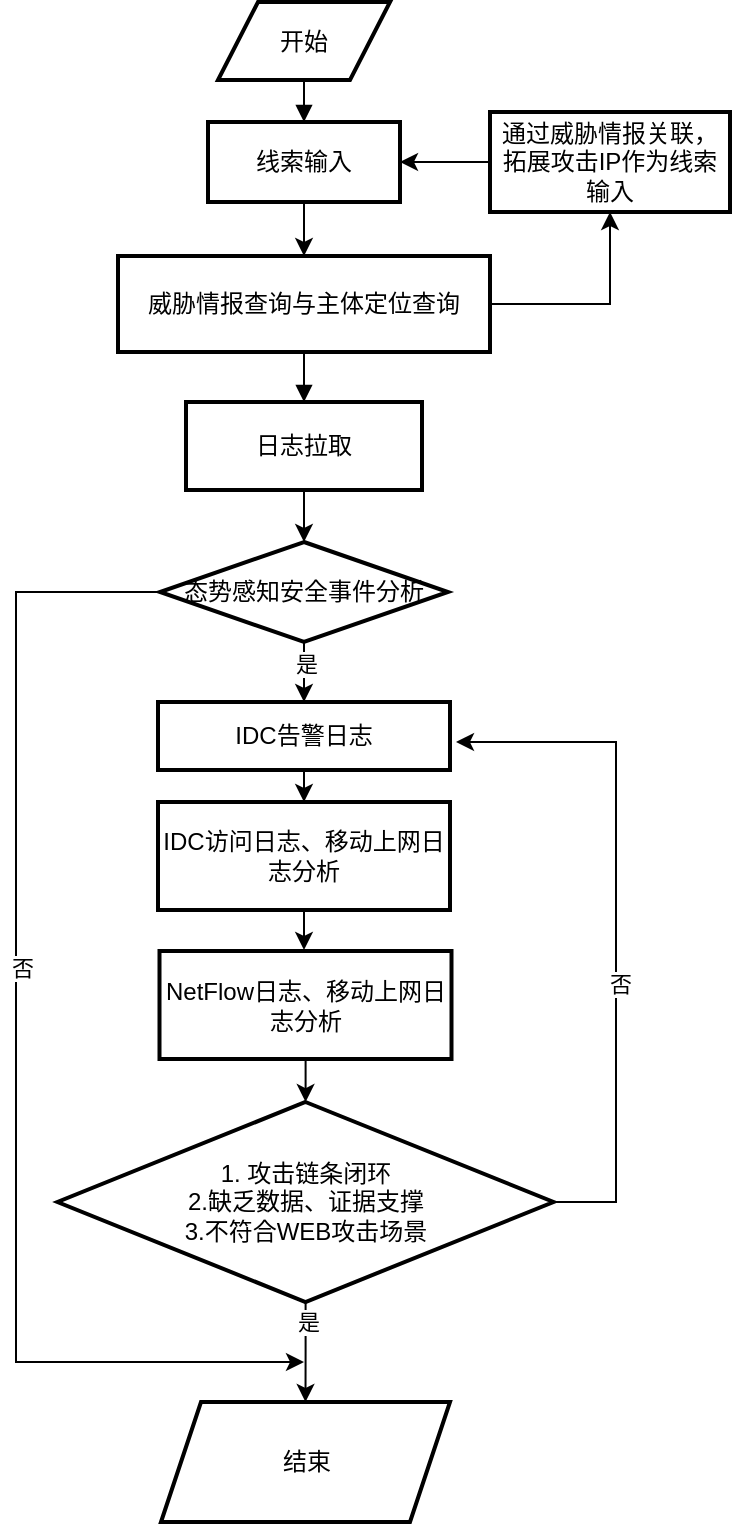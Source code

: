 <mxfile version="28.1.0">
  <diagram name="第 1 页" id="SuMi7iQFlFX31R_0_CBO">
    <mxGraphModel dx="1351" dy="866" grid="0" gridSize="10" guides="1" tooltips="1" connect="1" arrows="1" fold="1" page="1" pageScale="1" pageWidth="827" pageHeight="1169" math="0" shadow="0">
      <root>
        <mxCell id="0" />
        <mxCell id="1" parent="0" />
        <mxCell id="7QFVc1M22S6kc5yngTEV-83" value="开始" style="shape=parallelogram;perimeter=parallelogramPerimeter;fixedSize=1;strokeWidth=2;whiteSpace=wrap;" vertex="1" parent="1">
          <mxGeometry x="161" y="110" width="86" height="39" as="geometry" />
        </mxCell>
        <mxCell id="7QFVc1M22S6kc5yngTEV-103" value="" style="edgeStyle=orthogonalEdgeStyle;rounded=0;orthogonalLoop=1;jettySize=auto;html=1;exitX=0.5;exitY=1;exitDx=0;exitDy=0;" edge="1" parent="1" source="7QFVc1M22S6kc5yngTEV-84" target="7QFVc1M22S6kc5yngTEV-85">
          <mxGeometry relative="1" as="geometry" />
        </mxCell>
        <mxCell id="7QFVc1M22S6kc5yngTEV-84" value="线索输入" style="whiteSpace=wrap;strokeWidth=2;" vertex="1" parent="1">
          <mxGeometry x="156" y="170" width="96" height="40" as="geometry" />
        </mxCell>
        <mxCell id="7QFVc1M22S6kc5yngTEV-128" style="edgeStyle=orthogonalEdgeStyle;rounded=0;orthogonalLoop=1;jettySize=auto;html=1;exitX=1;exitY=0.5;exitDx=0;exitDy=0;entryX=0.5;entryY=1;entryDx=0;entryDy=0;" edge="1" parent="1" source="7QFVc1M22S6kc5yngTEV-85" target="7QFVc1M22S6kc5yngTEV-127">
          <mxGeometry relative="1" as="geometry" />
        </mxCell>
        <mxCell id="7QFVc1M22S6kc5yngTEV-85" value="威胁情报查询与主体定位查询" style="whiteSpace=wrap;strokeWidth=2;" vertex="1" parent="1">
          <mxGeometry x="111" y="237" width="186" height="48" as="geometry" />
        </mxCell>
        <mxCell id="7QFVc1M22S6kc5yngTEV-99" value="" style="edgeStyle=orthogonalEdgeStyle;rounded=0;orthogonalLoop=1;jettySize=auto;html=1;entryX=0.5;entryY=0;entryDx=0;entryDy=0;" edge="1" parent="1" source="7QFVc1M22S6kc5yngTEV-86" target="7QFVc1M22S6kc5yngTEV-130">
          <mxGeometry relative="1" as="geometry">
            <mxPoint x="204" y="380" as="targetPoint" />
          </mxGeometry>
        </mxCell>
        <mxCell id="7QFVc1M22S6kc5yngTEV-86" value="日志拉取" style="whiteSpace=wrap;strokeWidth=2;" vertex="1" parent="1">
          <mxGeometry x="145" y="310" width="118" height="44" as="geometry" />
        </mxCell>
        <mxCell id="7QFVc1M22S6kc5yngTEV-106" style="edgeStyle=orthogonalEdgeStyle;rounded=0;orthogonalLoop=1;jettySize=auto;html=1;" edge="1" parent="1">
          <mxGeometry relative="1" as="geometry">
            <mxPoint x="328.75" y="710" as="sourcePoint" />
            <mxPoint x="280" y="480" as="targetPoint" />
            <Array as="points">
              <mxPoint x="360" y="710" />
              <mxPoint x="360" y="480" />
            </Array>
          </mxGeometry>
        </mxCell>
        <mxCell id="7QFVc1M22S6kc5yngTEV-111" value="否" style="edgeLabel;html=1;align=center;verticalAlign=middle;resizable=0;points=[];" vertex="1" connectable="0" parent="7QFVc1M22S6kc5yngTEV-106">
          <mxGeometry x="-0.178" y="-2" relative="1" as="geometry">
            <mxPoint as="offset" />
          </mxGeometry>
        </mxCell>
        <mxCell id="7QFVc1M22S6kc5yngTEV-109" value="" style="edgeStyle=orthogonalEdgeStyle;rounded=0;orthogonalLoop=1;jettySize=auto;html=1;" edge="1" parent="1" source="7QFVc1M22S6kc5yngTEV-88" target="7QFVc1M22S6kc5yngTEV-89">
          <mxGeometry relative="1" as="geometry" />
        </mxCell>
        <mxCell id="7QFVc1M22S6kc5yngTEV-110" value="是" style="edgeLabel;html=1;align=center;verticalAlign=middle;resizable=0;points=[];" vertex="1" connectable="0" parent="7QFVc1M22S6kc5yngTEV-109">
          <mxGeometry x="-0.263" y="1" relative="1" as="geometry">
            <mxPoint y="-9" as="offset" />
          </mxGeometry>
        </mxCell>
        <mxCell id="7QFVc1M22S6kc5yngTEV-88" value="1. 攻击链条闭环&#xa;2.缺乏数据、证据支撑&#xa;3.不符合WEB攻击场景" style="rhombus;strokeWidth=2;whiteSpace=wrap;" vertex="1" parent="1">
          <mxGeometry x="80.75" y="660" width="248" height="100" as="geometry" />
        </mxCell>
        <mxCell id="7QFVc1M22S6kc5yngTEV-89" value="结束" style="shape=parallelogram;perimeter=parallelogramPerimeter;fixedSize=1;strokeWidth=2;whiteSpace=wrap;" vertex="1" parent="1">
          <mxGeometry x="132.5" y="810" width="144.5" height="60" as="geometry" />
        </mxCell>
        <mxCell id="7QFVc1M22S6kc5yngTEV-90" value="" style="curved=1;startArrow=none;endArrow=block;exitX=0.5;exitY=1;entryX=0.5;entryY=0;rounded=0;exitDx=0;exitDy=0;" edge="1" parent="1" source="7QFVc1M22S6kc5yngTEV-83" target="7QFVc1M22S6kc5yngTEV-84">
          <mxGeometry relative="1" as="geometry">
            <Array as="points" />
            <mxPoint x="204" y="100" as="sourcePoint" />
          </mxGeometry>
        </mxCell>
        <mxCell id="7QFVc1M22S6kc5yngTEV-92" value="" style="curved=1;startArrow=none;endArrow=block;exitX=0.5;exitY=1;entryX=0.5;entryY=0;rounded=0;" edge="1" parent="1" source="7QFVc1M22S6kc5yngTEV-85" target="7QFVc1M22S6kc5yngTEV-86">
          <mxGeometry relative="1" as="geometry">
            <Array as="points" />
          </mxGeometry>
        </mxCell>
        <mxCell id="7QFVc1M22S6kc5yngTEV-112" value="IDC访问日志、移动上网日志分析" style="whiteSpace=wrap;strokeWidth=2;" vertex="1" parent="1">
          <mxGeometry x="131" y="510" width="146" height="54" as="geometry" />
        </mxCell>
        <mxCell id="7QFVc1M22S6kc5yngTEV-116" value="" style="edgeStyle=orthogonalEdgeStyle;rounded=0;orthogonalLoop=1;jettySize=auto;html=1;exitX=0.5;exitY=1;exitDx=0;exitDy=0;" edge="1" parent="1" target="7QFVc1M22S6kc5yngTEV-117" source="7QFVc1M22S6kc5yngTEV-112">
          <mxGeometry relative="1" as="geometry">
            <mxPoint x="204" y="569" as="sourcePoint" />
          </mxGeometry>
        </mxCell>
        <mxCell id="7QFVc1M22S6kc5yngTEV-118" value="" style="edgeStyle=orthogonalEdgeStyle;rounded=0;orthogonalLoop=1;jettySize=auto;html=1;" edge="1" parent="1" source="7QFVc1M22S6kc5yngTEV-117" target="7QFVc1M22S6kc5yngTEV-88">
          <mxGeometry relative="1" as="geometry" />
        </mxCell>
        <mxCell id="7QFVc1M22S6kc5yngTEV-117" value="NetFlow日志、移动上网日志分析" style="whiteSpace=wrap;strokeWidth=2;" vertex="1" parent="1">
          <mxGeometry x="131.75" y="584.5" width="146" height="54" as="geometry" />
        </mxCell>
        <mxCell id="7QFVc1M22S6kc5yngTEV-129" style="edgeStyle=orthogonalEdgeStyle;rounded=0;orthogonalLoop=1;jettySize=auto;html=1;exitX=0;exitY=0.5;exitDx=0;exitDy=0;entryX=1;entryY=0.5;entryDx=0;entryDy=0;" edge="1" parent="1" source="7QFVc1M22S6kc5yngTEV-127" target="7QFVc1M22S6kc5yngTEV-84">
          <mxGeometry relative="1" as="geometry" />
        </mxCell>
        <mxCell id="7QFVc1M22S6kc5yngTEV-127" value="通过威胁情报关联，拓展攻击IP作为线索输入" style="rounded=0;whiteSpace=wrap;html=1;strokeWidth=2;" vertex="1" parent="1">
          <mxGeometry x="297" y="165" width="120" height="50" as="geometry" />
        </mxCell>
        <mxCell id="7QFVc1M22S6kc5yngTEV-136" value="" style="edgeStyle=orthogonalEdgeStyle;rounded=0;orthogonalLoop=1;jettySize=auto;html=1;" edge="1" parent="1" source="7QFVc1M22S6kc5yngTEV-130" target="7QFVc1M22S6kc5yngTEV-134">
          <mxGeometry relative="1" as="geometry" />
        </mxCell>
        <mxCell id="7QFVc1M22S6kc5yngTEV-138" value="是" style="edgeLabel;html=1;align=center;verticalAlign=middle;resizable=0;points=[];" vertex="1" connectable="0" parent="7QFVc1M22S6kc5yngTEV-136">
          <mxGeometry x="0.179" y="-1" relative="1" as="geometry">
            <mxPoint as="offset" />
          </mxGeometry>
        </mxCell>
        <mxCell id="7QFVc1M22S6kc5yngTEV-139" style="edgeStyle=orthogonalEdgeStyle;rounded=0;orthogonalLoop=1;jettySize=auto;html=1;exitX=0;exitY=0.5;exitDx=0;exitDy=0;" edge="1" parent="1" source="7QFVc1M22S6kc5yngTEV-130">
          <mxGeometry relative="1" as="geometry">
            <mxPoint x="204" y="790" as="targetPoint" />
            <mxPoint x="131.002" y="410.003" as="sourcePoint" />
            <Array as="points">
              <mxPoint x="60" y="405" />
              <mxPoint x="60" y="790" />
            </Array>
          </mxGeometry>
        </mxCell>
        <mxCell id="7QFVc1M22S6kc5yngTEV-140" value="否" style="edgeLabel;html=1;align=center;verticalAlign=middle;resizable=0;points=[];" vertex="1" connectable="0" parent="7QFVc1M22S6kc5yngTEV-139">
          <mxGeometry x="-0.135" y="3" relative="1" as="geometry">
            <mxPoint as="offset" />
          </mxGeometry>
        </mxCell>
        <mxCell id="7QFVc1M22S6kc5yngTEV-130" value="态势感知安全事件分析" style="rhombus;whiteSpace=wrap;html=1;strokeWidth=2;" vertex="1" parent="1">
          <mxGeometry x="132" y="380" width="144" height="50" as="geometry" />
        </mxCell>
        <mxCell id="7QFVc1M22S6kc5yngTEV-134" value="IDC告警日志" style="whiteSpace=wrap;strokeWidth=2;" vertex="1" parent="1">
          <mxGeometry x="131" y="460" width="146" height="34" as="geometry" />
        </mxCell>
        <mxCell id="7QFVc1M22S6kc5yngTEV-135" value="" style="edgeStyle=orthogonalEdgeStyle;rounded=0;orthogonalLoop=1;jettySize=auto;html=1;exitX=0.5;exitY=1;exitDx=0;exitDy=0;" edge="1" parent="1" source="7QFVc1M22S6kc5yngTEV-134">
          <mxGeometry relative="1" as="geometry">
            <mxPoint x="203" y="494" as="sourcePoint" />
            <mxPoint x="204" y="510" as="targetPoint" />
          </mxGeometry>
        </mxCell>
      </root>
    </mxGraphModel>
  </diagram>
</mxfile>
